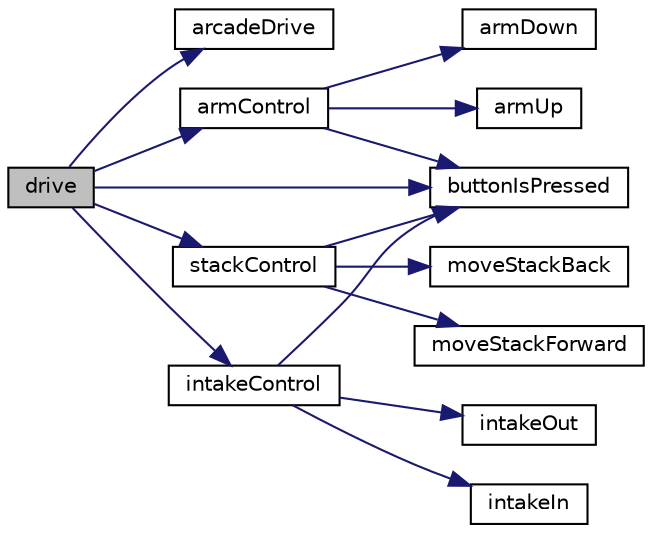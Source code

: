 digraph "drive"
{
  edge [fontname="Helvetica",fontsize="10",labelfontname="Helvetica",labelfontsize="10"];
  node [fontname="Helvetica",fontsize="10",shape=record];
  rankdir="LR";
  Node25 [label="drive",height=0.2,width=0.4,color="black", fillcolor="grey75", style="filled", fontcolor="black"];
  Node25 -> Node26 [color="midnightblue",fontsize="10",style="solid",fontname="Helvetica"];
  Node26 [label="arcadeDrive",height=0.2,width=0.4,color="black", fillcolor="white", style="filled",URL="$drive_8cpp.html#a6ff8820b82f28a73c88a746ddacb26bb"];
  Node25 -> Node27 [color="midnightblue",fontsize="10",style="solid",fontname="Helvetica"];
  Node27 [label="stackControl",height=0.2,width=0.4,color="black", fillcolor="white", style="filled",URL="$drive_8cpp.html#abc3819041cf96aad1093752a3a5de31c"];
  Node27 -> Node28 [color="midnightblue",fontsize="10",style="solid",fontname="Helvetica"];
  Node28 [label="buttonIsPressed",height=0.2,width=0.4,color="black", fillcolor="white", style="filled",URL="$controller_8h.html#aff3b02388de758f0fe6d98930ea57626"];
  Node27 -> Node29 [color="midnightblue",fontsize="10",style="solid",fontname="Helvetica"];
  Node29 [label="moveStackForward",height=0.2,width=0.4,color="black", fillcolor="white", style="filled",URL="$drive_8cpp.html#a08a55986dab46203f1eeef50123cf4bd"];
  Node27 -> Node30 [color="midnightblue",fontsize="10",style="solid",fontname="Helvetica"];
  Node30 [label="moveStackBack",height=0.2,width=0.4,color="black", fillcolor="white", style="filled",URL="$drive_8cpp.html#ac153148440cec552a2824c91569e1e5a"];
  Node25 -> Node31 [color="midnightblue",fontsize="10",style="solid",fontname="Helvetica"];
  Node31 [label="armControl",height=0.2,width=0.4,color="black", fillcolor="white", style="filled",URL="$drive_8cpp.html#adde1067b42b4de65ff20afb8901f7643"];
  Node31 -> Node28 [color="midnightblue",fontsize="10",style="solid",fontname="Helvetica"];
  Node31 -> Node32 [color="midnightblue",fontsize="10",style="solid",fontname="Helvetica"];
  Node32 [label="armUp",height=0.2,width=0.4,color="black", fillcolor="white", style="filled",URL="$drive_8cpp.html#adf7b0afb3a8dcf884db533b0217b0543"];
  Node31 -> Node33 [color="midnightblue",fontsize="10",style="solid",fontname="Helvetica"];
  Node33 [label="armDown",height=0.2,width=0.4,color="black", fillcolor="white", style="filled",URL="$drive_8cpp.html#ab1850cc7cdb69057fe29f45eefe7ec90"];
  Node25 -> Node34 [color="midnightblue",fontsize="10",style="solid",fontname="Helvetica"];
  Node34 [label="intakeControl",height=0.2,width=0.4,color="black", fillcolor="white", style="filled",URL="$drive_8cpp.html#a8afb2a071b21d98c49d5888a7b380ba6"];
  Node34 -> Node28 [color="midnightblue",fontsize="10",style="solid",fontname="Helvetica"];
  Node34 -> Node35 [color="midnightblue",fontsize="10",style="solid",fontname="Helvetica"];
  Node35 [label="intakeIn",height=0.2,width=0.4,color="black", fillcolor="white", style="filled",URL="$drive_8cpp.html#aa0846c73538fc48569a7c7c3689a59f0"];
  Node34 -> Node36 [color="midnightblue",fontsize="10",style="solid",fontname="Helvetica"];
  Node36 [label="intakeOut",height=0.2,width=0.4,color="black", fillcolor="white", style="filled",URL="$drive_8cpp.html#aaca1ffa87592c1c5783fe6e18f9c655b"];
  Node25 -> Node28 [color="midnightblue",fontsize="10",style="solid",fontname="Helvetica"];
}
